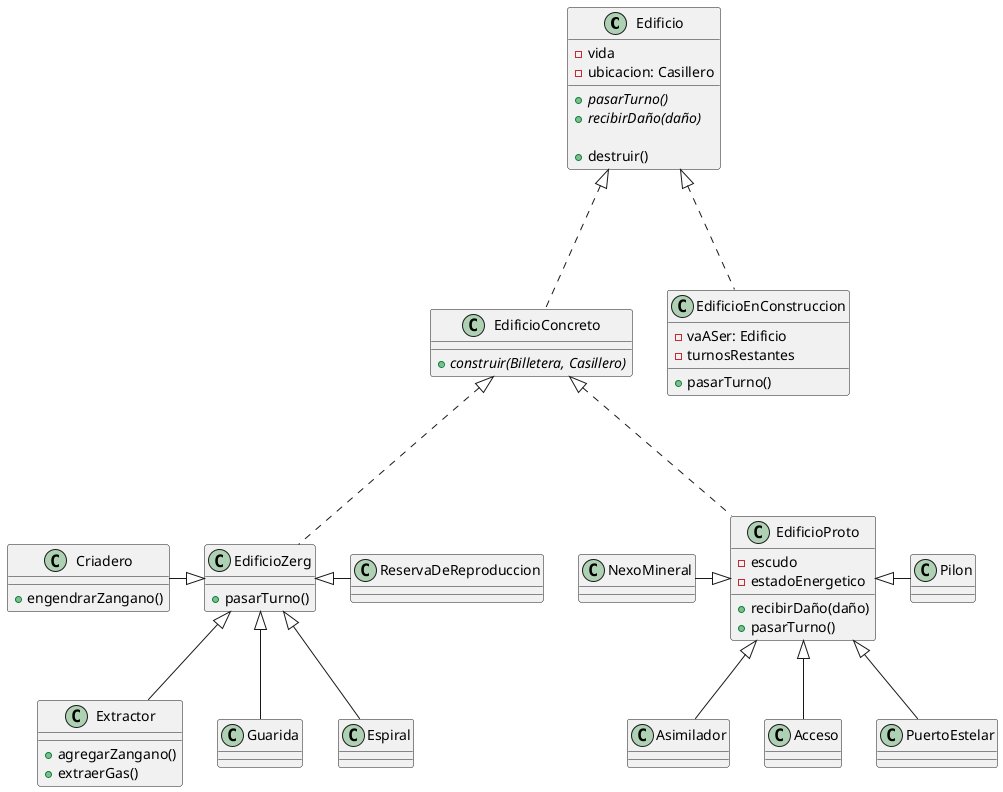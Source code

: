 @startuml
class Edificio {
    -vida
    -ubicacion: Casillero
    + {abstract} pasarTurno()
    + {abstract} recibirDaño(daño)

    + destruir()
}

class EdificioConcreto{
 + {abstract} construir(Billetera, Casillero)
}

class EdificioEnConstruccion {
    - vaASer: Edificio
    - turnosRestantes
    + pasarTurno()
}

class EdificioProto {
    - escudo
    - estadoEnergetico
    + recibirDaño(daño)
    + pasarTurno()
    '+ estaActivo()'
    '+ setEstadoEnergetico(estado)'
}

class EdificioZerg {
    + pasarTurno()
}

class Criadero {
 + engendrarZangano()
}

class ReservaDeReproduccion {}

class Extractor {
 + agregarZangano()
 + extraerGas()
}

class Guarida {}

class Espiral {}

Criadero -|>  EdificioZerg
EdificioZerg <|- ReservaDeReproduccion
EdificioZerg <|-- Extractor
EdificioZerg <|-- Guarida
EdificioZerg <|-- Espiral

class NexoMineral {}

class Pilon {}

class Asimilador {}

class Acceso {}

class PuertoEstelar {}

NexoMineral -|> EdificioProto
EdificioProto <|- Pilon
EdificioProto <|-- Asimilador
EdificioProto <|-- Acceso
EdificioProto <|-- PuertoEstelar

Edificio <|... EdificioConcreto
Edificio <|... EdificioEnConstruccion
EdificioConcreto<|... EdificioZerg
EdificioConcreto<|... EdificioProto
@enduml